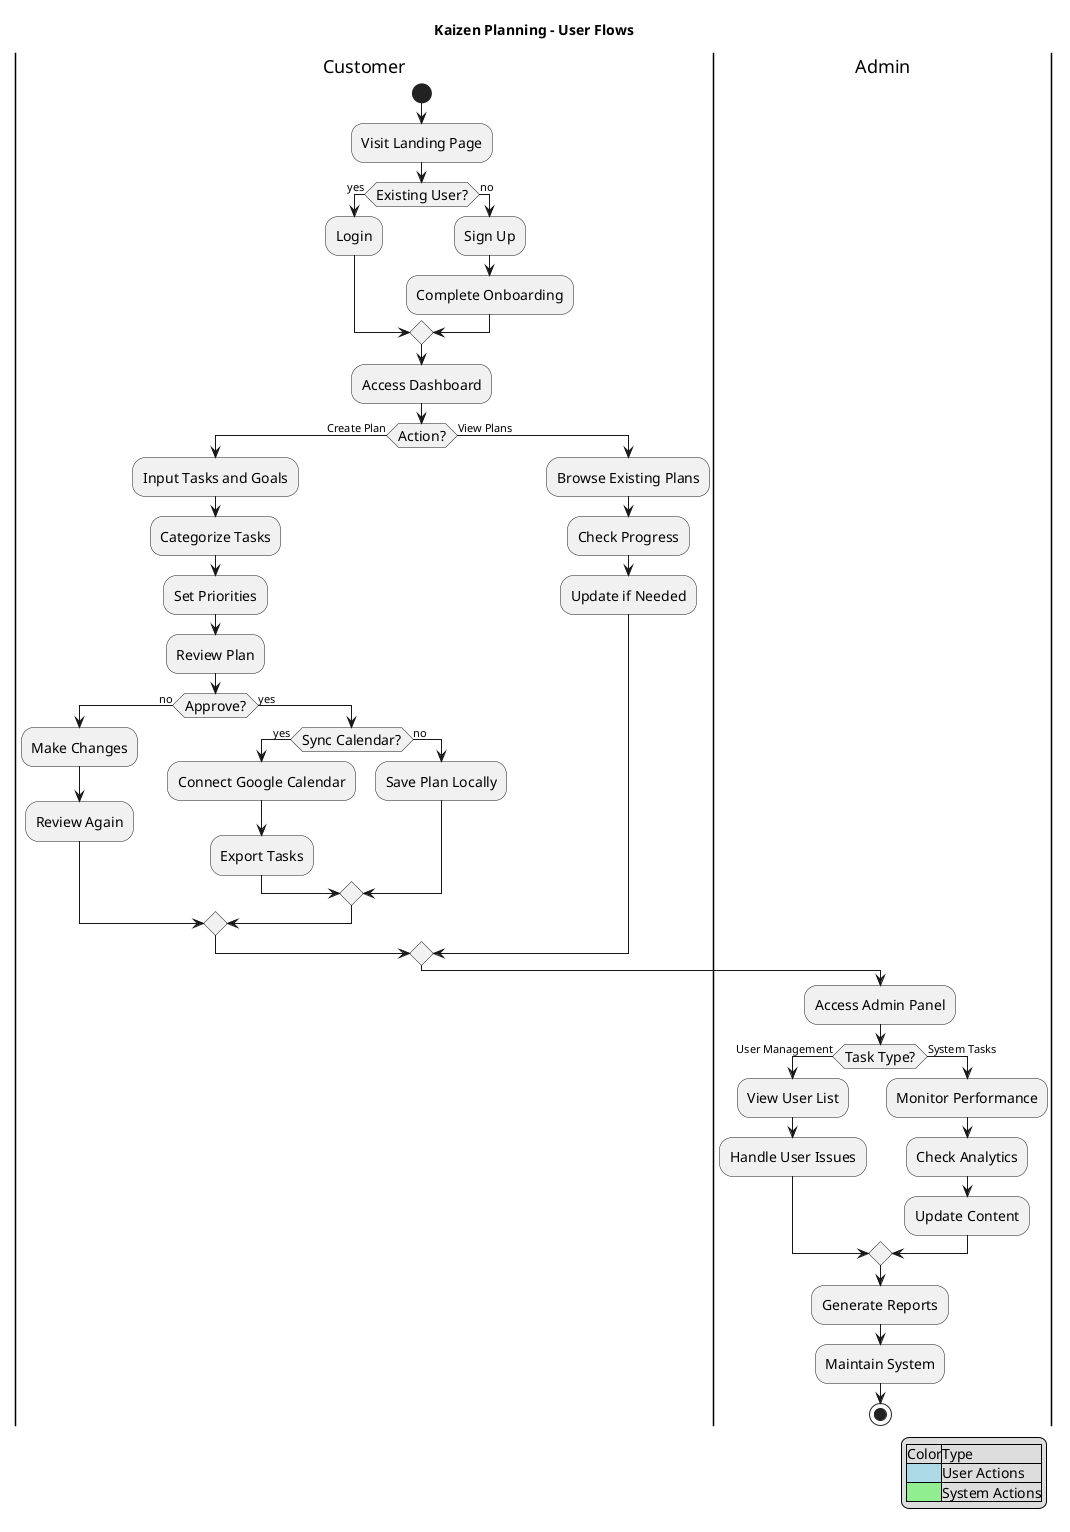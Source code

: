 @startuml
skinparam activityFontSize 14
skinparam noteFontSize 12

title Kaizen Planning - User Flows

|Customer|
start
:Visit Landing Page;

if (Existing User?) then (yes)
  :Login;
else (no)
  :Sign Up;
  :Complete Onboarding;
endif

:Access Dashboard;

if (Action?) then (Create Plan)
  :Input Tasks and Goals;
  :Categorize Tasks;
  :Set Priorities;
  :Review Plan;
  
  if (Approve?) then (no)
    :Make Changes;
    :Review Again;
  else (yes)
    if (Sync Calendar?) then (yes)
      :Connect Google Calendar;
      :Export Tasks;
    else (no)
      :Save Plan Locally;
    endif
  endif
else (View Plans)
  :Browse Existing Plans;
  :Check Progress;
  :Update if Needed;
endif

|Admin|
:Access Admin Panel;

if (Task Type?) then (User Management)
  :View User List;
  :Handle User Issues;
else (System Tasks)
  :Monitor Performance;
  :Check Analytics;
  :Update Content;
endif

:Generate Reports;
:Maintain System;

stop

legend right
  |Color|Type|
  |<#lightblue>|User Actions|
  |<#lightgreen>|System Actions|
endlegend

@enduml 